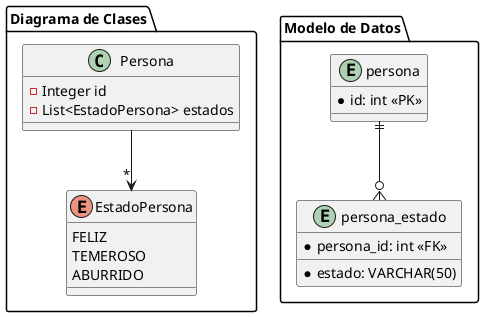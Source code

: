 @startuml

package "Diagrama de Clases" {
    class Persona {
        - Integer id
        - List<EstadoPersona> estados
    }

    enum EstadoPersona {
        FELIZ
        TEMEROSO
        ABURRIDO
    }

    Persona -->"*" EstadoPersona
}

package "Modelo de Datos" {
    entity "persona" as Persona {
        *id: int <<PK>>
    }

    entity "persona_estado" as PersonaEstado {
        *persona_id: int <<FK>>
        *estado: VARCHAR(50)
    }

    Persona ||--o{ PersonaEstado
}

@enduml
